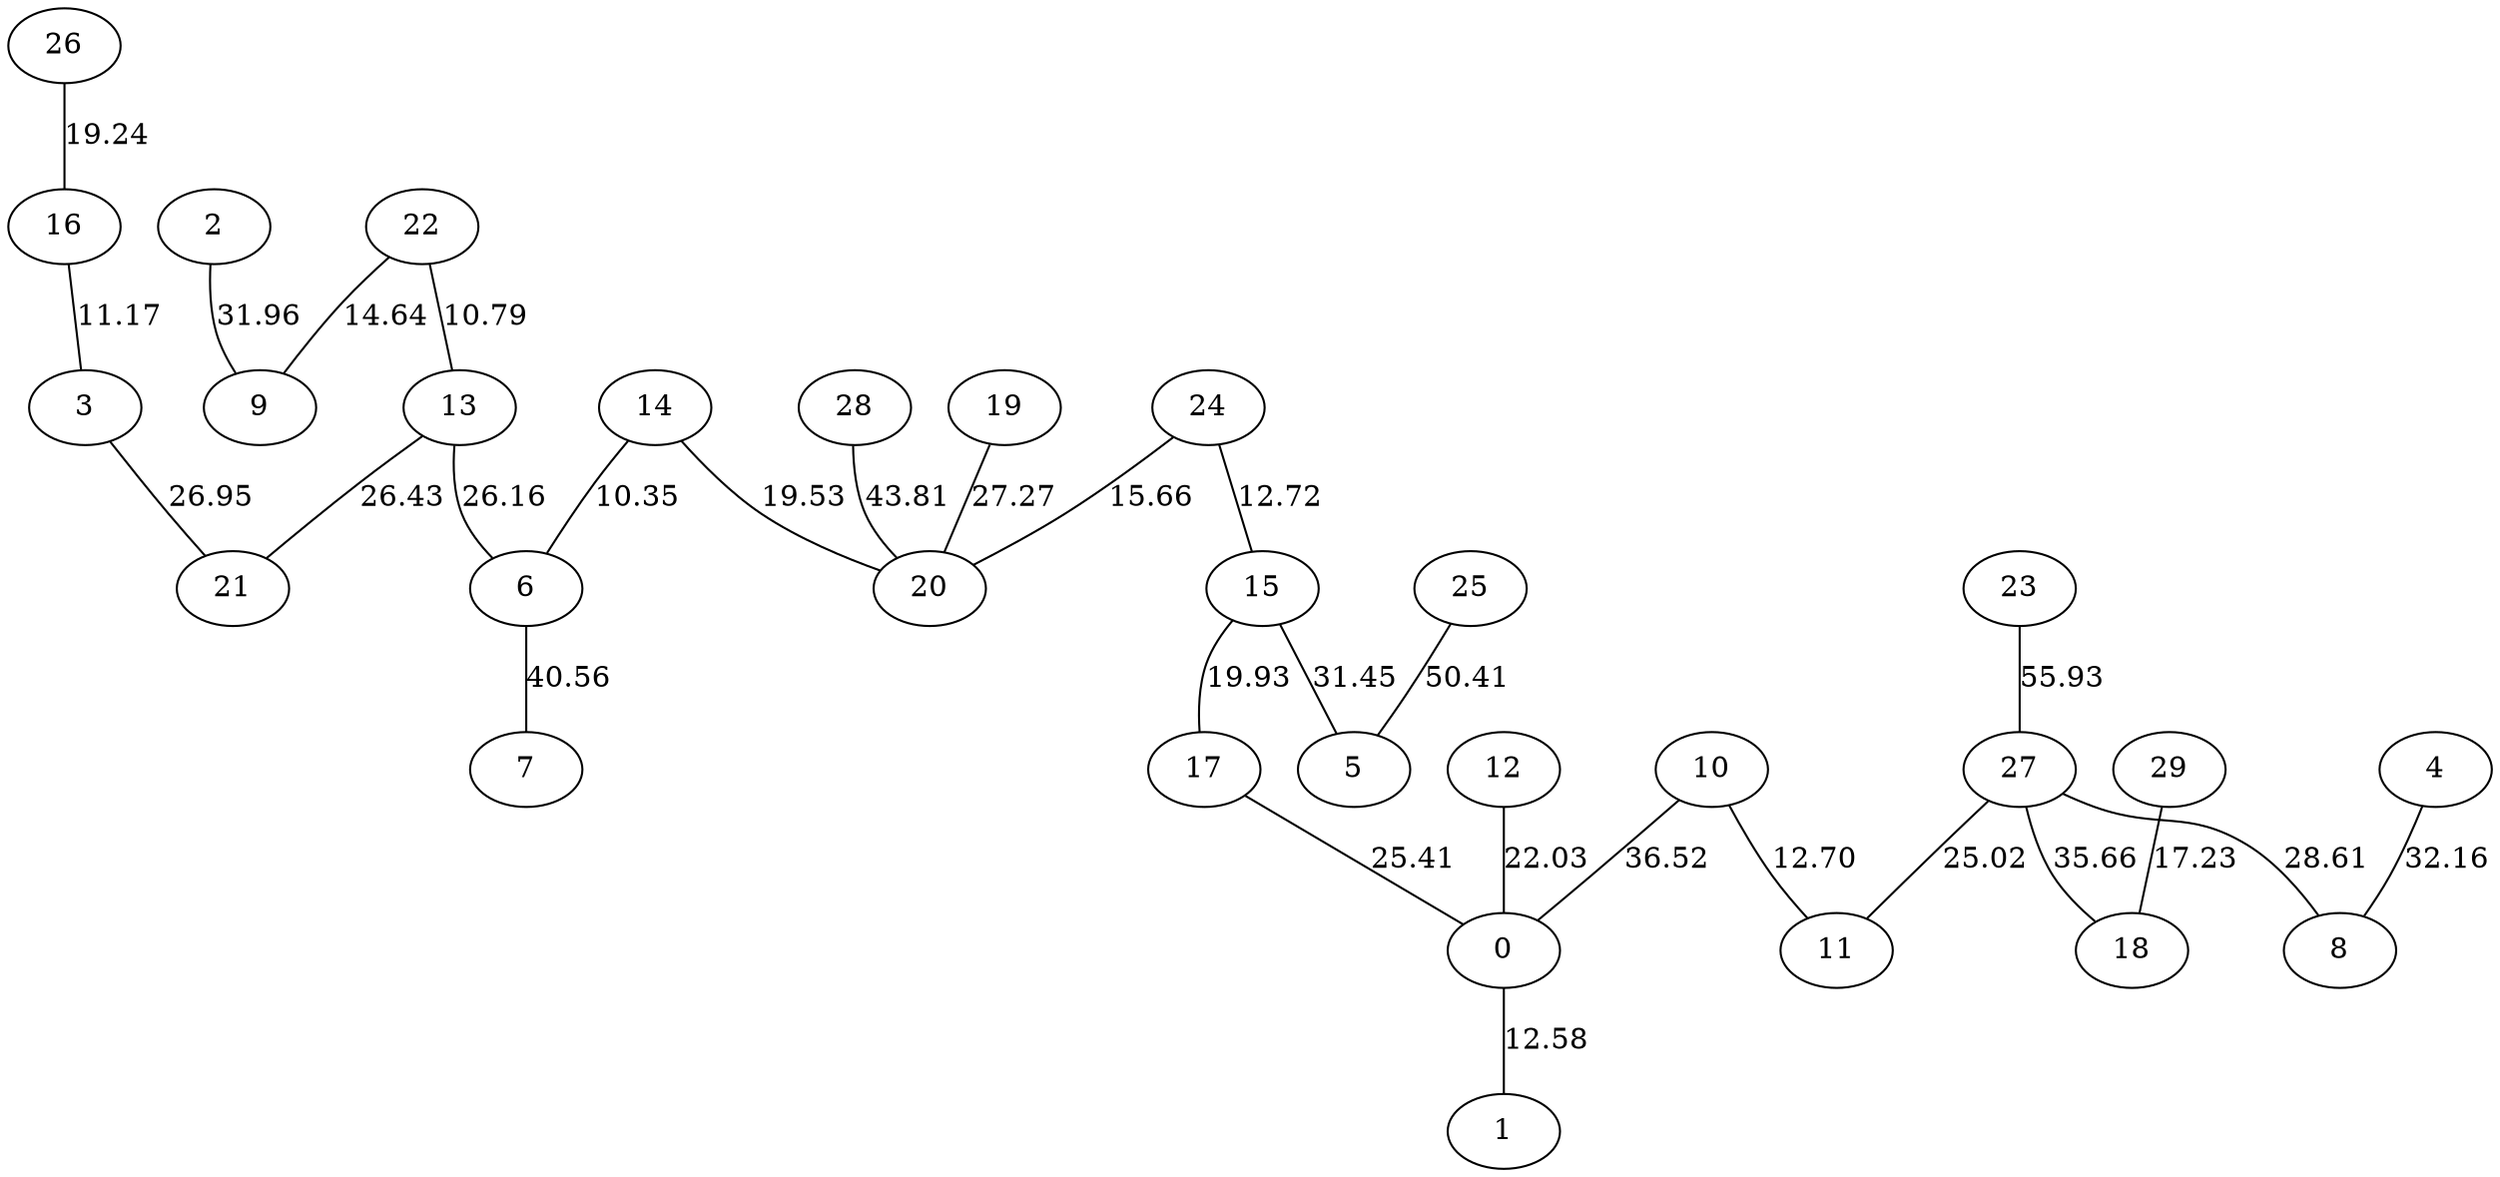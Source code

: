 graph G{
22--9 [label=14.64];
22--13 [label=10.79];
23--27 [label=55.93];
24--20 [label=15.66];
24--15 [label=12.72];
25--5 [label=50.41];
26--16 [label=19.24];
27--18 [label=35.66];
27--8 [label=28.61];
27--11 [label=25.02];
28--20 [label=43.81];
29--18 [label=17.23];
10--0 [label=36.52];
10--11 [label=12.70];
12--0 [label=22.03];
13--21 [label=26.43];
13--6 [label=26.16];
14--20 [label=19.53];
14--6 [label=10.35];
15--5 [label=31.45];
15--17 [label=19.93];
16--3 [label=11.17];
17--0 [label=25.41];
19--20 [label=27.27];
0--1 [label=12.58];
2--9 [label=31.96];
3--21 [label=26.95];
4--8 [label=32.16];
6--7 [label=40.56];
}